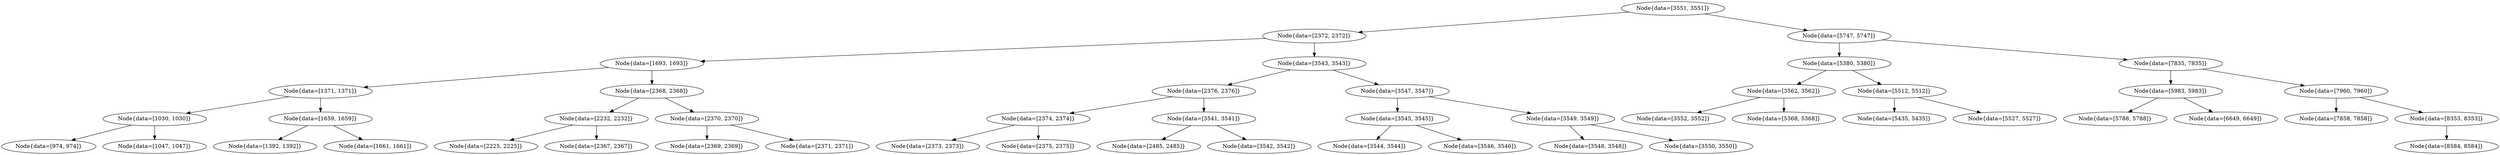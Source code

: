 digraph G{
1800404184 [label="Node{data=[3551, 3551]}"]
1800404184 -> 1786741280
1786741280 [label="Node{data=[2372, 2372]}"]
1786741280 -> 1429904926
1429904926 [label="Node{data=[1693, 1693]}"]
1429904926 -> 571802642
571802642 [label="Node{data=[1371, 1371]}"]
571802642 -> 917013940
917013940 [label="Node{data=[1030, 1030]}"]
917013940 -> 542146499
542146499 [label="Node{data=[974, 974]}"]
917013940 -> 563863481
563863481 [label="Node{data=[1047, 1047]}"]
571802642 -> 732199436
732199436 [label="Node{data=[1659, 1659]}"]
732199436 -> 1507057641
1507057641 [label="Node{data=[1392, 1392]}"]
732199436 -> 2061372791
2061372791 [label="Node{data=[1661, 1661]}"]
1429904926 -> 88568706
88568706 [label="Node{data=[2368, 2368]}"]
88568706 -> 221973820
221973820 [label="Node{data=[2232, 2232]}"]
221973820 -> 1246799845
1246799845 [label="Node{data=[2225, 2225]}"]
221973820 -> 1081065069
1081065069 [label="Node{data=[2367, 2367]}"]
88568706 -> 2114588289
2114588289 [label="Node{data=[2370, 2370]}"]
2114588289 -> 722316945
722316945 [label="Node{data=[2369, 2369]}"]
2114588289 -> 1680694170
1680694170 [label="Node{data=[2371, 2371]}"]
1786741280 -> 1502350756
1502350756 [label="Node{data=[3543, 3543]}"]
1502350756 -> 2002546194
2002546194 [label="Node{data=[2376, 2376]}"]
2002546194 -> 836976462
836976462 [label="Node{data=[2374, 2374]}"]
836976462 -> 1067209571
1067209571 [label="Node{data=[2373, 2373]}"]
836976462 -> 113547289
113547289 [label="Node{data=[2375, 2375]}"]
2002546194 -> 310139437
310139437 [label="Node{data=[3541, 3541]}"]
310139437 -> 986517091
986517091 [label="Node{data=[2485, 2485]}"]
310139437 -> 1729582354
1729582354 [label="Node{data=[3542, 3542]}"]
1502350756 -> 1169231289
1169231289 [label="Node{data=[3547, 3547]}"]
1169231289 -> 904694288
904694288 [label="Node{data=[3545, 3545]}"]
904694288 -> 1736451288
1736451288 [label="Node{data=[3544, 3544]}"]
904694288 -> 987906815
987906815 [label="Node{data=[3546, 3546]}"]
1169231289 -> 2004049119
2004049119 [label="Node{data=[3549, 3549]}"]
2004049119 -> 647947307
647947307 [label="Node{data=[3548, 3548]}"]
2004049119 -> 1088332484
1088332484 [label="Node{data=[3550, 3550]}"]
1800404184 -> 1745089946
1745089946 [label="Node{data=[5747, 5747]}"]
1745089946 -> 92002785
92002785 [label="Node{data=[5380, 5380]}"]
92002785 -> 1410718425
1410718425 [label="Node{data=[3562, 3562]}"]
1410718425 -> 1642629661
1642629661 [label="Node{data=[3552, 3552]}"]
1410718425 -> 380640415
380640415 [label="Node{data=[5368, 5368]}"]
92002785 -> 1306491769
1306491769 [label="Node{data=[5512, 5512]}"]
1306491769 -> 929477385
929477385 [label="Node{data=[5435, 5435]}"]
1306491769 -> 310083482
310083482 [label="Node{data=[5527, 5527]}"]
1745089946 -> 79285678
79285678 [label="Node{data=[7835, 7835]}"]
79285678 -> 847997683
847997683 [label="Node{data=[5983, 5983]}"]
847997683 -> 821524816
821524816 [label="Node{data=[5788, 5788]}"]
847997683 -> 2042189691
2042189691 [label="Node{data=[6649, 6649]}"]
79285678 -> 858202463
858202463 [label="Node{data=[7960, 7960]}"]
858202463 -> 1511135546
1511135546 [label="Node{data=[7858, 7858]}"]
858202463 -> 1369757393
1369757393 [label="Node{data=[8353, 8353]}"]
1369757393 -> 1653948689
1653948689 [label="Node{data=[8584, 8584]}"]
}